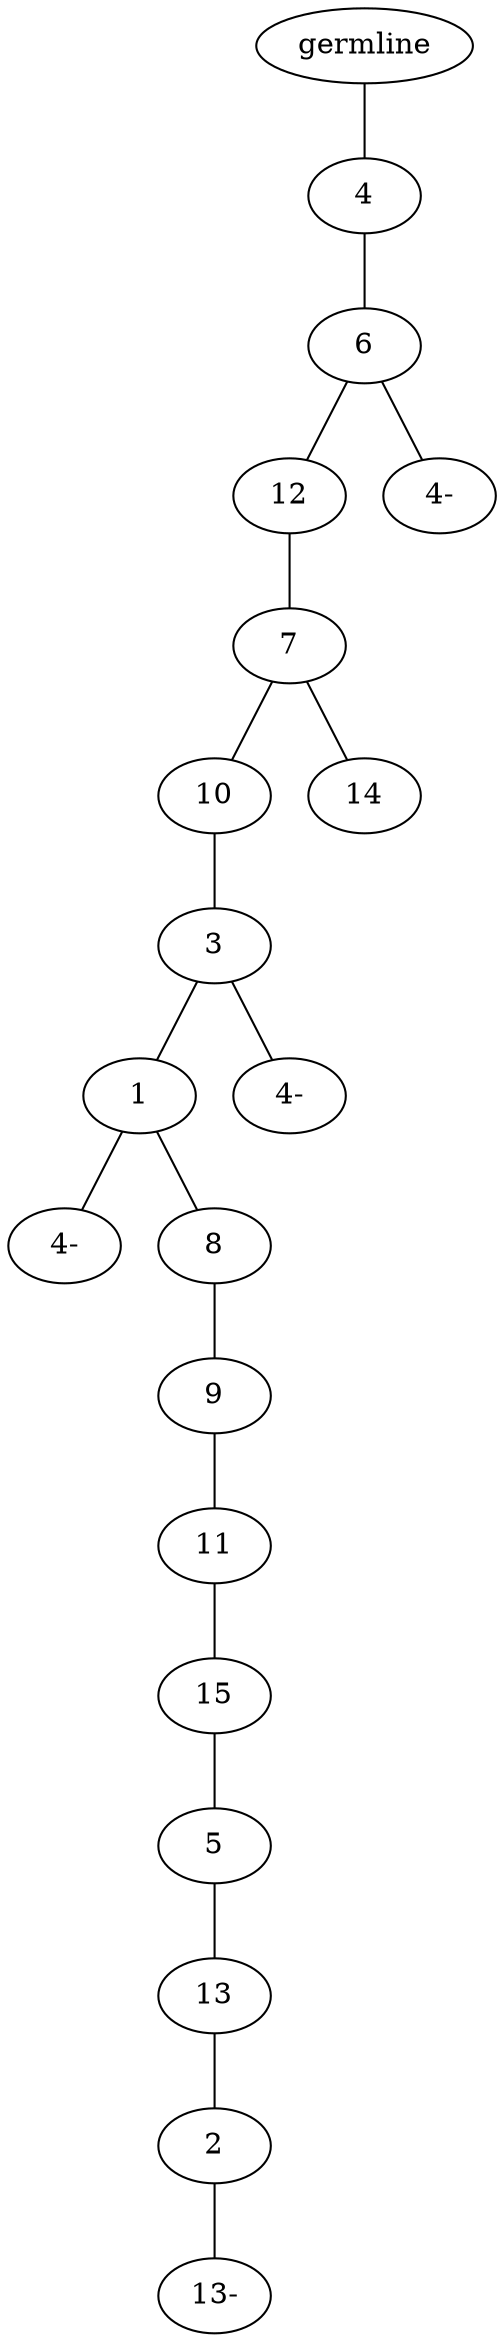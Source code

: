graph tree {
    "140235421460560" [label="germline"];
    "140235421706080" [label="4"];
    "140235421670080" [label="6"];
    "140235421667440" [label="12"];
    "140235421671328" [label="7"];
    "140235421670128" [label="10"];
    "140235421668016" [label="3"];
    "140235421669840" [label="1"];
    "140235421668880" [label="4-"];
    "140235421669552" [label="8"];
    "140235421593712" [label="9"];
    "140235421594288" [label="11"];
    "140235421594624" [label="15"];
    "140235421594912" [label="5"];
    "140235421639056" [label="13"];
    "140235421639344" [label="2"];
    "140235421639632" [label="13-"];
    "140235421669456" [label="4-"];
    "140235421670320" [label="14"];
    "140235421670512" [label="4-"];
    "140235421460560" -- "140235421706080";
    "140235421706080" -- "140235421670080";
    "140235421670080" -- "140235421667440";
    "140235421670080" -- "140235421670512";
    "140235421667440" -- "140235421671328";
    "140235421671328" -- "140235421670128";
    "140235421671328" -- "140235421670320";
    "140235421670128" -- "140235421668016";
    "140235421668016" -- "140235421669840";
    "140235421668016" -- "140235421669456";
    "140235421669840" -- "140235421668880";
    "140235421669840" -- "140235421669552";
    "140235421669552" -- "140235421593712";
    "140235421593712" -- "140235421594288";
    "140235421594288" -- "140235421594624";
    "140235421594624" -- "140235421594912";
    "140235421594912" -- "140235421639056";
    "140235421639056" -- "140235421639344";
    "140235421639344" -- "140235421639632";
}
